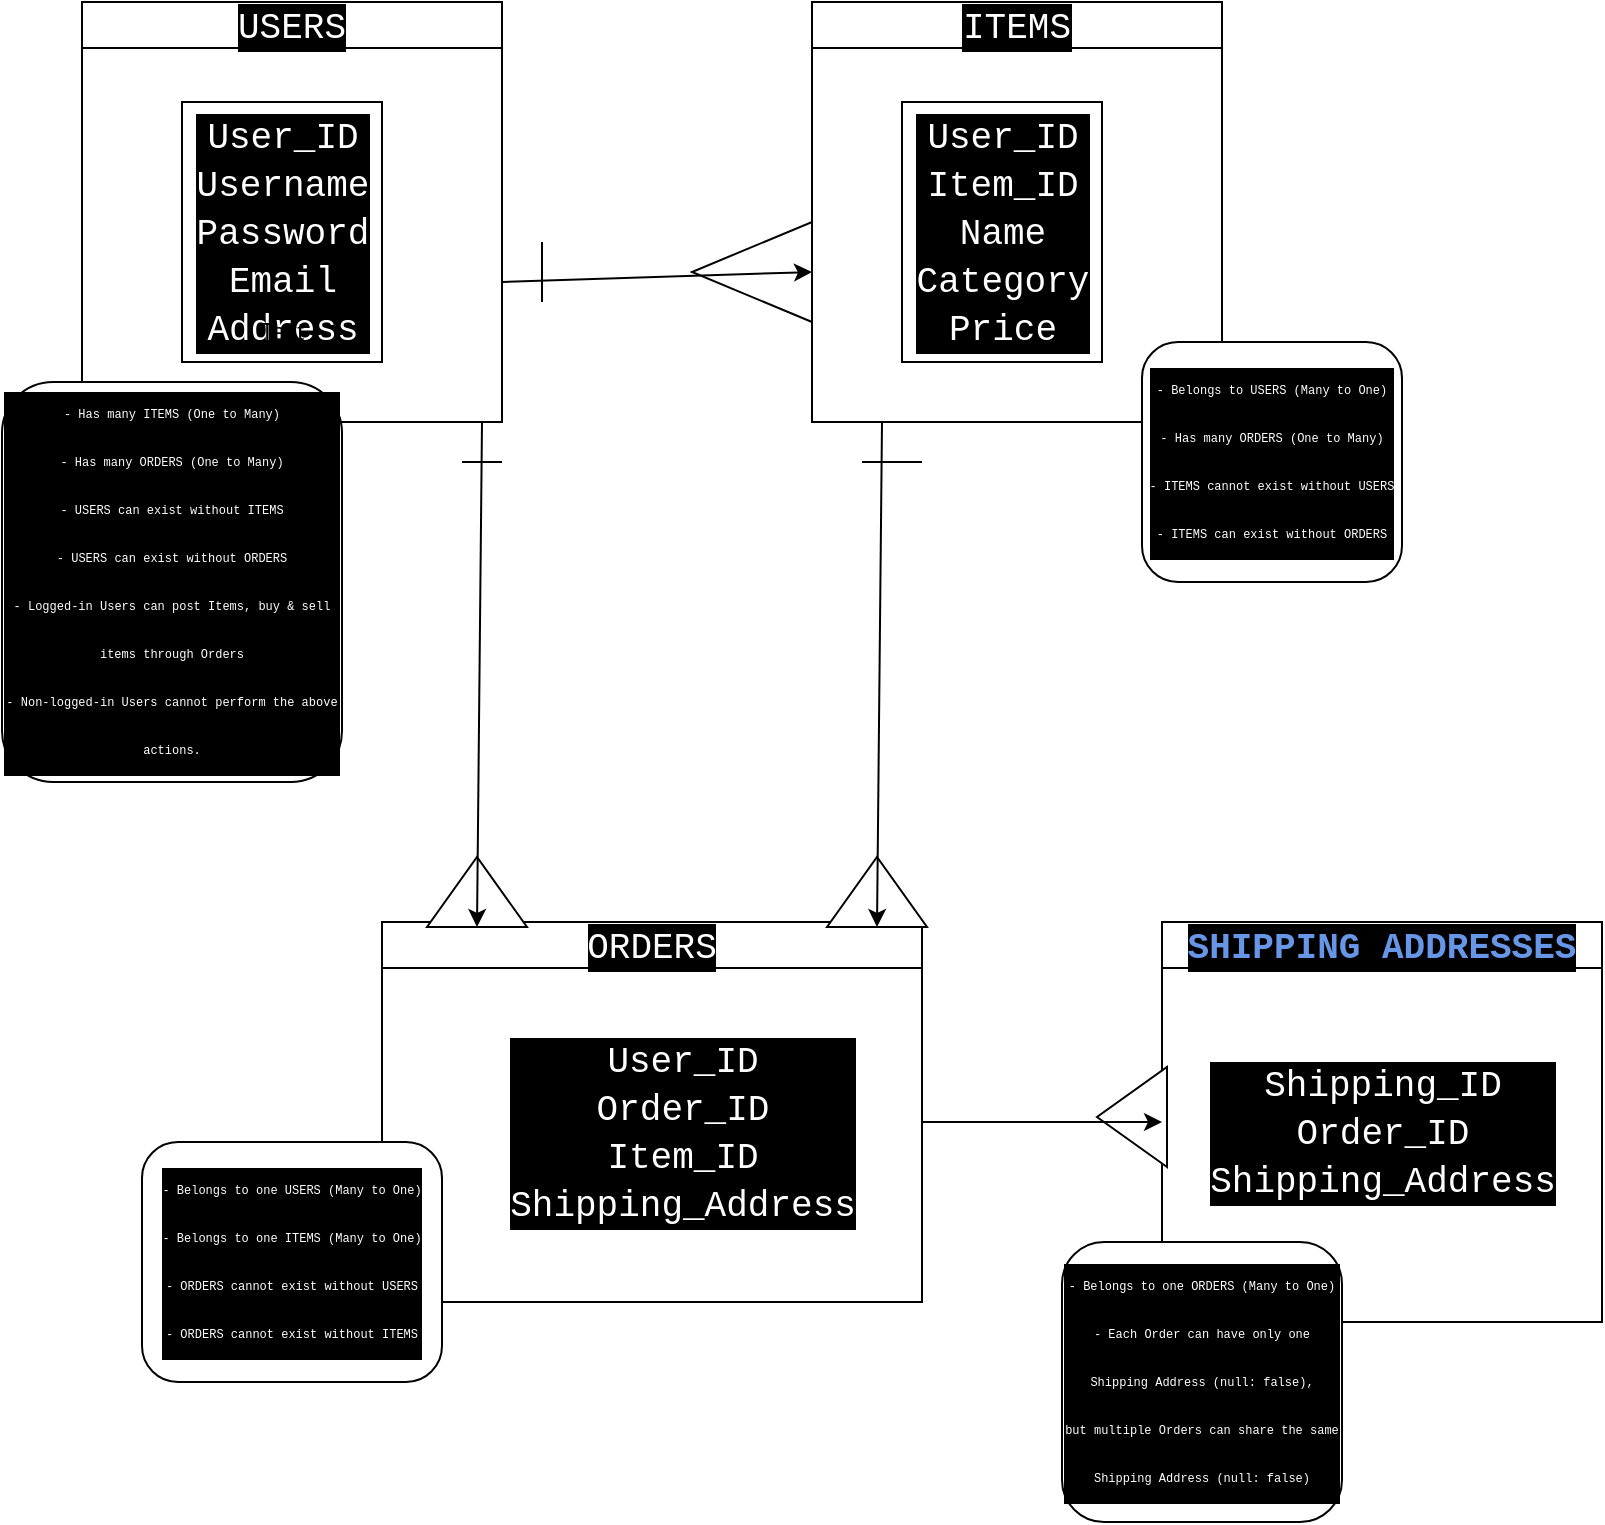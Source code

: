 <mxfile>
    <diagram id="ZLjHUwjG8_qu-52Lmk4U" name="Page-1">
        <mxGraphModel dx="234" dy="184" grid="1" gridSize="10" guides="1" tooltips="1" connect="1" arrows="1" fold="1" page="1" pageScale="1" pageWidth="850" pageHeight="1100" math="0" shadow="0">
            <root>
                <mxCell id="0"/>
                <mxCell id="1" parent="0"/>
                <mxCell id="13" value="&lt;div style=&quot;color: rgb(255, 255, 255); background-color: rgb(0, 0, 0); font-family: Consolas, &amp;quot;Courier New&amp;quot;, monospace; font-weight: normal; font-size: 18px; line-height: 24px;&quot;&gt;&lt;div style=&quot;line-height: 24px;&quot;&gt;ITEMS&lt;/div&gt;&lt;/div&gt;" style="swimlane;whiteSpace=wrap;html=1;" vertex="1" parent="1">
                    <mxGeometry x="425" y="170" width="205" height="210" as="geometry">
                        <mxRectangle x="190" y="310" width="140" height="30" as="alternateBounds"/>
                    </mxGeometry>
                </mxCell>
                <mxCell id="14" value="&lt;div style=&quot;color: rgb(255, 255, 255); background-color: rgb(0, 0, 0); font-family: Consolas, &amp;quot;Courier New&amp;quot;, monospace; font-size: 18px; line-height: 24px;&quot;&gt;&lt;div style=&quot;line-height: 24px;&quot;&gt;&lt;span style=&quot;&quot;&gt;User_ID&lt;/span&gt;&lt;/div&gt;&lt;div style=&quot;line-height: 24px;&quot;&gt;&lt;div style=&quot;line-height: 24px;&quot;&gt;Item_ID&lt;/div&gt;&lt;/div&gt;&lt;div style=&quot;line-height: 24px;&quot;&gt;&lt;div style=&quot;line-height: 24px;&quot;&gt;&lt;div style=&quot;line-height: 24px;&quot;&gt;Name&lt;/div&gt;&lt;/div&gt;&lt;div style=&quot;line-height: 24px;&quot;&gt;&lt;div style=&quot;line-height: 24px;&quot;&gt;&lt;div style=&quot;line-height: 24px;&quot;&gt;&lt;div style=&quot;line-height: 24px;&quot;&gt;Category&lt;/div&gt;&lt;/div&gt;&lt;div style=&quot;line-height: 24px;&quot;&gt;&lt;div style=&quot;line-height: 24px;&quot;&gt;Price&lt;/div&gt;&lt;/div&gt;&lt;/div&gt;&lt;/div&gt;&lt;/div&gt;&lt;/div&gt;" style="text;html=1;align=center;verticalAlign=middle;resizable=0;points=[];autosize=1;strokeColor=default;fillColor=none;perimeterSpacing=2;" vertex="1" parent="13">
                    <mxGeometry x="45" y="50" width="100" height="130" as="geometry"/>
                </mxCell>
                <mxCell id="15" value="&lt;div style=&quot;color: rgb(255, 255, 255); background-color: rgb(0, 0, 0); font-family: Consolas, &amp;quot;Courier New&amp;quot;, monospace; font-weight: normal; font-size: 18px; line-height: 24px;&quot;&gt;&lt;div style=&quot;line-height: 24px;&quot;&gt;ORDERS&lt;/div&gt;&lt;/div&gt;" style="swimlane;whiteSpace=wrap;html=1;" vertex="1" parent="1">
                    <mxGeometry x="210" y="630" width="270" height="190" as="geometry">
                        <mxRectangle x="190" y="310" width="140" height="30" as="alternateBounds"/>
                    </mxGeometry>
                </mxCell>
                <mxCell id="16" value="&lt;div style=&quot;color: rgb(255, 255, 255); background-color: rgb(0, 0, 0); font-family: Consolas, &amp;quot;Courier New&amp;quot;, monospace; font-size: 18px; line-height: 24px;&quot;&gt;User_ID&lt;br&gt;&lt;div style=&quot;line-height: 24px;&quot;&gt;&lt;span style=&quot;&quot;&gt;Order_ID&lt;/span&gt;&lt;/div&gt;&lt;div style=&quot;line-height: 24px;&quot;&gt;&lt;div style=&quot;line-height: 24px;&quot;&gt;Item_ID&lt;/div&gt;&lt;/div&gt;&lt;div style=&quot;line-height: 24px;&quot;&gt;&lt;div style=&quot;line-height: 24px;&quot;&gt;&lt;div style=&quot;line-height: 24px;&quot;&gt;&lt;div style=&quot;line-height: 24px;&quot;&gt;&lt;div style=&quot;line-height: 24px;&quot;&gt;Shipping_Address&lt;/div&gt;&lt;/div&gt;&lt;/div&gt;&lt;/div&gt;&lt;/div&gt;&lt;/div&gt;" style="text;html=1;align=center;verticalAlign=middle;resizable=0;points=[];autosize=1;strokeColor=none;fillColor=none;" vertex="1" parent="15">
                    <mxGeometry x="60" y="50" width="180" height="110" as="geometry"/>
                </mxCell>
                <mxCell id="27" value="" style="triangle;whiteSpace=wrap;html=1;rotation=-180;" vertex="1" parent="1">
                    <mxGeometry x="365" y="280" width="60" height="50" as="geometry"/>
                </mxCell>
                <mxCell id="28" value="" style="triangle;whiteSpace=wrap;html=1;rotation=-90;" vertex="1" parent="1">
                    <mxGeometry x="240" y="590" width="35" height="50" as="geometry"/>
                </mxCell>
                <mxCell id="30" value="" style="triangle;whiteSpace=wrap;html=1;rotation=-90;" vertex="1" parent="1">
                    <mxGeometry x="440" y="590" width="35" height="50" as="geometry"/>
                </mxCell>
                <mxCell id="33" value="" style="endArrow=classic;html=1;entryX=0;entryY=0.5;entryDx=0;entryDy=0;" edge="1" parent="1" target="28">
                    <mxGeometry width="50" height="50" relative="1" as="geometry">
                        <mxPoint x="260" y="380" as="sourcePoint"/>
                        <mxPoint x="290" y="480" as="targetPoint"/>
                    </mxGeometry>
                </mxCell>
                <mxCell id="34" value="" style="endArrow=classic;html=1;entryX=0;entryY=0.5;entryDx=0;entryDy=0;" edge="1" parent="1" target="30">
                    <mxGeometry width="50" height="50" relative="1" as="geometry">
                        <mxPoint x="460" y="380" as="sourcePoint"/>
                        <mxPoint x="502.3" y="520" as="targetPoint"/>
                    </mxGeometry>
                </mxCell>
                <mxCell id="35" value="" style="endArrow=classic;html=1;entryX=0;entryY=0.5;entryDx=0;entryDy=0;" edge="1" parent="1" target="27">
                    <mxGeometry width="50" height="50" relative="1" as="geometry">
                        <mxPoint x="270" y="310" as="sourcePoint"/>
                        <mxPoint x="390" y="340" as="targetPoint"/>
                    </mxGeometry>
                </mxCell>
                <mxCell id="90" value="&lt;div style=&quot;color: rgb(255, 255, 255); background-color: rgb(0, 0, 0); font-family: Consolas, &amp;quot;Courier New&amp;quot;, monospace; font-weight: normal; font-size: 18px; line-height: 24px;&quot;&gt;&lt;div style=&quot;line-height: 24px;&quot;&gt;USERS&lt;/div&gt;&lt;/div&gt;" style="swimlane;whiteSpace=wrap;html=1;" vertex="1" parent="1">
                    <mxGeometry x="60" y="170" width="210" height="210" as="geometry">
                        <mxRectangle x="190" y="310" width="140" height="30" as="alternateBounds"/>
                    </mxGeometry>
                </mxCell>
                <mxCell id="91" value="&lt;div style=&quot;color: rgb(255, 255, 255); background-color: rgb(0, 0, 0); font-family: Consolas, &amp;quot;Courier New&amp;quot;, monospace; font-size: 18px; line-height: 24px;&quot;&gt;&lt;div style=&quot;line-height: 24px;&quot;&gt;&lt;span style=&quot;&quot;&gt;User_ID&lt;/span&gt;&lt;/div&gt;&lt;div style=&quot;line-height: 24px;&quot;&gt;&lt;div style=&quot;line-height: 24px;&quot;&gt;&lt;span style=&quot;&quot;&gt;Username&lt;/span&gt;&lt;/div&gt;&lt;div style=&quot;line-height: 24px;&quot;&gt;Password&lt;br&gt;&lt;/div&gt;&lt;/div&gt;&lt;div style=&quot;line-height: 24px;&quot;&gt;&lt;div style=&quot;line-height: 24px;&quot;&gt;&lt;div style=&quot;line-height: 24px;&quot;&gt;&lt;div style=&quot;line-height: 24px;&quot;&gt;&lt;div style=&quot;line-height: 24px;&quot;&gt;&lt;span style=&quot;&quot;&gt;Email&lt;/span&gt;&lt;/div&gt;&lt;div style=&quot;line-height: 24px;&quot;&gt;&lt;div style=&quot;line-height: 24px;&quot;&gt;Address&lt;/div&gt;&lt;/div&gt;&lt;/div&gt;&lt;/div&gt;&lt;/div&gt;&lt;/div&gt;&lt;/div&gt;" style="text;html=1;align=center;verticalAlign=middle;resizable=0;points=[];autosize=1;strokeColor=default;fillColor=none;perimeterSpacing=2;" vertex="1" parent="90">
                    <mxGeometry x="50" y="50" width="100" height="130" as="geometry"/>
                </mxCell>
                <mxCell id="92" value="" style="endArrow=none;html=1;" edge="1" parent="1">
                    <mxGeometry width="50" height="50" relative="1" as="geometry">
                        <mxPoint x="290" y="320" as="sourcePoint"/>
                        <mxPoint x="290" y="290" as="targetPoint"/>
                    </mxGeometry>
                </mxCell>
                <mxCell id="93" value="" style="endArrow=none;html=1;" edge="1" parent="1">
                    <mxGeometry width="50" height="50" relative="1" as="geometry">
                        <mxPoint x="480" y="400" as="sourcePoint"/>
                        <mxPoint x="450" y="400" as="targetPoint"/>
                    </mxGeometry>
                </mxCell>
                <mxCell id="94" value="" style="endArrow=none;html=1;" edge="1" parent="1">
                    <mxGeometry width="50" height="50" relative="1" as="geometry">
                        <mxPoint x="250" y="400" as="sourcePoint"/>
                        <mxPoint x="270" y="400" as="targetPoint"/>
                    </mxGeometry>
                </mxCell>
                <mxCell id="96" value="Text" style="text;html=1;strokeColor=none;fillColor=none;align=center;verticalAlign=middle;whiteSpace=wrap;rounded=0;" vertex="1" parent="1">
                    <mxGeometry x="130" y="320" width="60" height="30" as="geometry"/>
                </mxCell>
                <mxCell id="99" value="&lt;font style=&quot;font-size: 6px;&quot;&gt;&lt;br&gt;&lt;/font&gt;&lt;div style=&quot;color: rgb(255, 255, 255); background-color: rgb(0, 0, 0); font-family: Consolas, &amp;quot;Courier New&amp;quot;, monospace; font-weight: normal; line-height: 24px;&quot;&gt;&lt;div&gt;&lt;span style=&quot;color: #ffffff;&quot;&gt;&lt;font style=&quot;font-size: 6px;&quot;&gt;- Has many ITEMS (One to Many)&lt;/font&gt;&lt;/span&gt;&lt;/div&gt;&lt;div&gt;&lt;span style=&quot;color: #ffffff;&quot;&gt;&lt;font style=&quot;font-size: 6px;&quot;&gt;- Has many ORDERS (One to Many)&lt;/font&gt;&lt;/span&gt;&lt;/div&gt;&lt;div&gt;&lt;span style=&quot;color: #ffffff;&quot;&gt;&lt;font style=&quot;font-size: 6px;&quot;&gt;- USERS can exist without ITEMS&lt;/font&gt;&lt;/span&gt;&lt;/div&gt;&lt;div&gt;&lt;span style=&quot;color: #ffffff;&quot;&gt;&lt;font style=&quot;font-size: 6px;&quot;&gt;- USERS can exist without ORDERS&lt;/font&gt;&lt;/span&gt;&lt;/div&gt;&lt;div&gt;&lt;span style=&quot;color: #ffffff;&quot;&gt;&lt;font style=&quot;font-size: 6px;&quot;&gt;- Logged-in Users can post Items, buy &amp;amp; sell items through Orders&lt;/font&gt;&lt;/span&gt;&lt;/div&gt;&lt;div&gt;&lt;span style=&quot;color: #ffffff;&quot;&gt;&lt;font style=&quot;font-size: 6px;&quot;&gt;- Non-logged-in Users cannot perform the above actions.&lt;/font&gt;&lt;/span&gt;&lt;/div&gt;&lt;/div&gt;&lt;font style=&quot;font-size: 6px;&quot;&gt;&lt;br&gt;&lt;/font&gt;" style="rounded=1;whiteSpace=wrap;html=1;strokeColor=default;fontSize=6;" vertex="1" parent="1">
                    <mxGeometry x="20" y="360" width="170" height="200" as="geometry"/>
                </mxCell>
                <mxCell id="101" value="&lt;font style=&quot;font-size: 6px;&quot;&gt;&lt;div style=&quot;color: rgb(255, 255, 255); background-color: rgb(0, 0, 0); font-family: Consolas, &amp;quot;Courier New&amp;quot;, monospace; line-height: 24px;&quot;&gt;&lt;div&gt;- Belongs to USERS (Many to One)&lt;/div&gt;&lt;div&gt;- Has many ORDERS (One to Many)&lt;/div&gt;&lt;div&gt;- ITEMS cannot exist without USERS&lt;/div&gt;&lt;div style=&quot;font-size: 6px;&quot;&gt;- ITEMS can exist without ORDERS&lt;/div&gt;&lt;/div&gt;&lt;/font&gt;" style="rounded=1;whiteSpace=wrap;html=1;strokeColor=default;fontSize=6;" vertex="1" parent="1">
                    <mxGeometry x="590" y="340" width="130" height="120" as="geometry"/>
                </mxCell>
                <mxCell id="100" value="&lt;font style=&quot;font-size: 6px;&quot;&gt;&lt;div style=&quot;color: rgb(255, 255, 255); background-color: rgb(0, 0, 0); font-family: Consolas, &amp;quot;Courier New&amp;quot;, monospace; line-height: 24px;&quot;&gt;&lt;div&gt;- Belongs to one USERS (Many to One)&lt;/div&gt;&lt;div&gt;- Belongs to one ITEMS (Many to One)&lt;/div&gt;&lt;div&gt;- ORDERS cannot exist without USERS&lt;/div&gt;&lt;div style=&quot;font-size: 6px;&quot;&gt;- ORDERS cannot exist without ITEMS&lt;/div&gt;&lt;/div&gt;&lt;/font&gt;" style="rounded=1;whiteSpace=wrap;html=1;strokeColor=default;fontSize=6;" vertex="1" parent="1">
                    <mxGeometry x="90" y="740" width="150" height="120" as="geometry"/>
                </mxCell>
                <mxCell id="102" value="&lt;div style=&quot;color: rgb(255, 255, 255); background-color: rgb(0, 0, 0); font-family: Consolas, &amp;quot;Courier New&amp;quot;, monospace; font-weight: normal; font-size: 18px; line-height: 24px;&quot;&gt;&lt;div style=&quot;line-height: 24px;&quot;&gt;&lt;div style=&quot;line-height: 24px;&quot;&gt;&lt;span style=&quot;color: #6796e6;font-weight: bold;&quot;&gt;SHIPPING ADDRESSES&lt;/span&gt;&lt;/div&gt;&lt;/div&gt;&lt;/div&gt;" style="swimlane;whiteSpace=wrap;html=1;" vertex="1" parent="1">
                    <mxGeometry x="600" y="630" width="220" height="200" as="geometry">
                        <mxRectangle x="190" y="310" width="140" height="30" as="alternateBounds"/>
                    </mxGeometry>
                </mxCell>
                <mxCell id="103" value="&lt;div style=&quot;color: rgb(255, 255, 255); background-color: rgb(0, 0, 0); font-family: Consolas, &amp;quot;Courier New&amp;quot;, monospace; font-size: 18px; line-height: 24px;&quot;&gt;Shipping_ID&lt;br&gt;&lt;div style=&quot;line-height: 24px;&quot;&gt;&lt;span style=&quot;&quot;&gt;Order_ID&lt;/span&gt;&lt;/div&gt;&lt;div style=&quot;line-height: 24px;&quot;&gt;&lt;div style=&quot;line-height: 24px;&quot;&gt;&lt;div style=&quot;line-height: 24px;&quot;&gt;&lt;div style=&quot;line-height: 24px;&quot;&gt;&lt;div style=&quot;line-height: 24px;&quot;&gt;Shipping_Address&lt;/div&gt;&lt;/div&gt;&lt;/div&gt;&lt;/div&gt;&lt;/div&gt;&lt;/div&gt;" style="text;html=1;align=center;verticalAlign=middle;resizable=0;points=[];autosize=1;strokeColor=none;fillColor=none;" vertex="1" parent="102">
                    <mxGeometry x="20" y="60" width="180" height="90" as="geometry"/>
                </mxCell>
                <mxCell id="109" value="&lt;font style=&quot;font-size: 6px;&quot;&gt;&lt;div style=&quot;color: rgb(255, 255, 255); background-color: rgb(0, 0, 0); font-family: Consolas, &amp;quot;Courier New&amp;quot;, monospace; line-height: 24px;&quot;&gt;&lt;div style=&quot;line-height: 24px;&quot;&gt;&lt;div&gt;- Belongs to one ORDERS (Many to One)&lt;/div&gt;&lt;div&gt;- Each Order can have only one Shipping Address (null: false),&lt;/div&gt;&lt;div&gt;but multiple Orders can share the same Shipping Address (null: false)&lt;/div&gt;&lt;/div&gt;&lt;/div&gt;&lt;/font&gt;" style="rounded=1;whiteSpace=wrap;html=1;strokeColor=default;fontSize=6;" vertex="1" parent="102">
                    <mxGeometry x="-50" y="160" width="140" height="140" as="geometry"/>
                </mxCell>
                <mxCell id="106" value="" style="triangle;whiteSpace=wrap;html=1;rotation=90;direction=south;" vertex="1" parent="1">
                    <mxGeometry x="560" y="710" width="50" height="35" as="geometry"/>
                </mxCell>
                <mxCell id="107" value="" style="endArrow=classic;html=1;" edge="1" parent="1">
                    <mxGeometry width="50" height="50" relative="1" as="geometry">
                        <mxPoint x="480" y="730" as="sourcePoint"/>
                        <mxPoint x="600" y="730" as="targetPoint"/>
                    </mxGeometry>
                </mxCell>
            </root>
        </mxGraphModel>
    </diagram>
</mxfile>